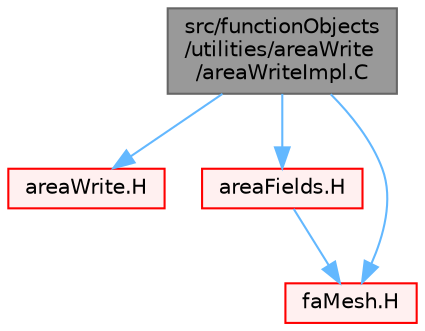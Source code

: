 digraph "src/functionObjects/utilities/areaWrite/areaWriteImpl.C"
{
 // LATEX_PDF_SIZE
  bgcolor="transparent";
  edge [fontname=Helvetica,fontsize=10,labelfontname=Helvetica,labelfontsize=10];
  node [fontname=Helvetica,fontsize=10,shape=box,height=0.2,width=0.4];
  Node1 [id="Node000001",label="src/functionObjects\l/utilities/areaWrite\l/areaWriteImpl.C",height=0.2,width=0.4,color="gray40", fillcolor="grey60", style="filled", fontcolor="black",tooltip=" "];
  Node1 -> Node2 [id="edge1_Node000001_Node000002",color="steelblue1",style="solid",tooltip=" "];
  Node2 [id="Node000002",label="areaWrite.H",height=0.2,width=0.4,color="red", fillcolor="#FFF0F0", style="filled",URL="$areaWrite_8H.html",tooltip=" "];
  Node1 -> Node362 [id="edge2_Node000001_Node000362",color="steelblue1",style="solid",tooltip=" "];
  Node362 [id="Node000362",label="areaFields.H",height=0.2,width=0.4,color="red", fillcolor="#FFF0F0", style="filled",URL="$areaFields_8H.html",tooltip=" "];
  Node362 -> Node403 [id="edge3_Node000362_Node000403",color="steelblue1",style="solid",tooltip=" "];
  Node403 [id="Node000403",label="faMesh.H",height=0.2,width=0.4,color="red", fillcolor="#FFF0F0", style="filled",URL="$faMesh_8H.html",tooltip=" "];
  Node1 -> Node403 [id="edge4_Node000001_Node000403",color="steelblue1",style="solid",tooltip=" "];
}
